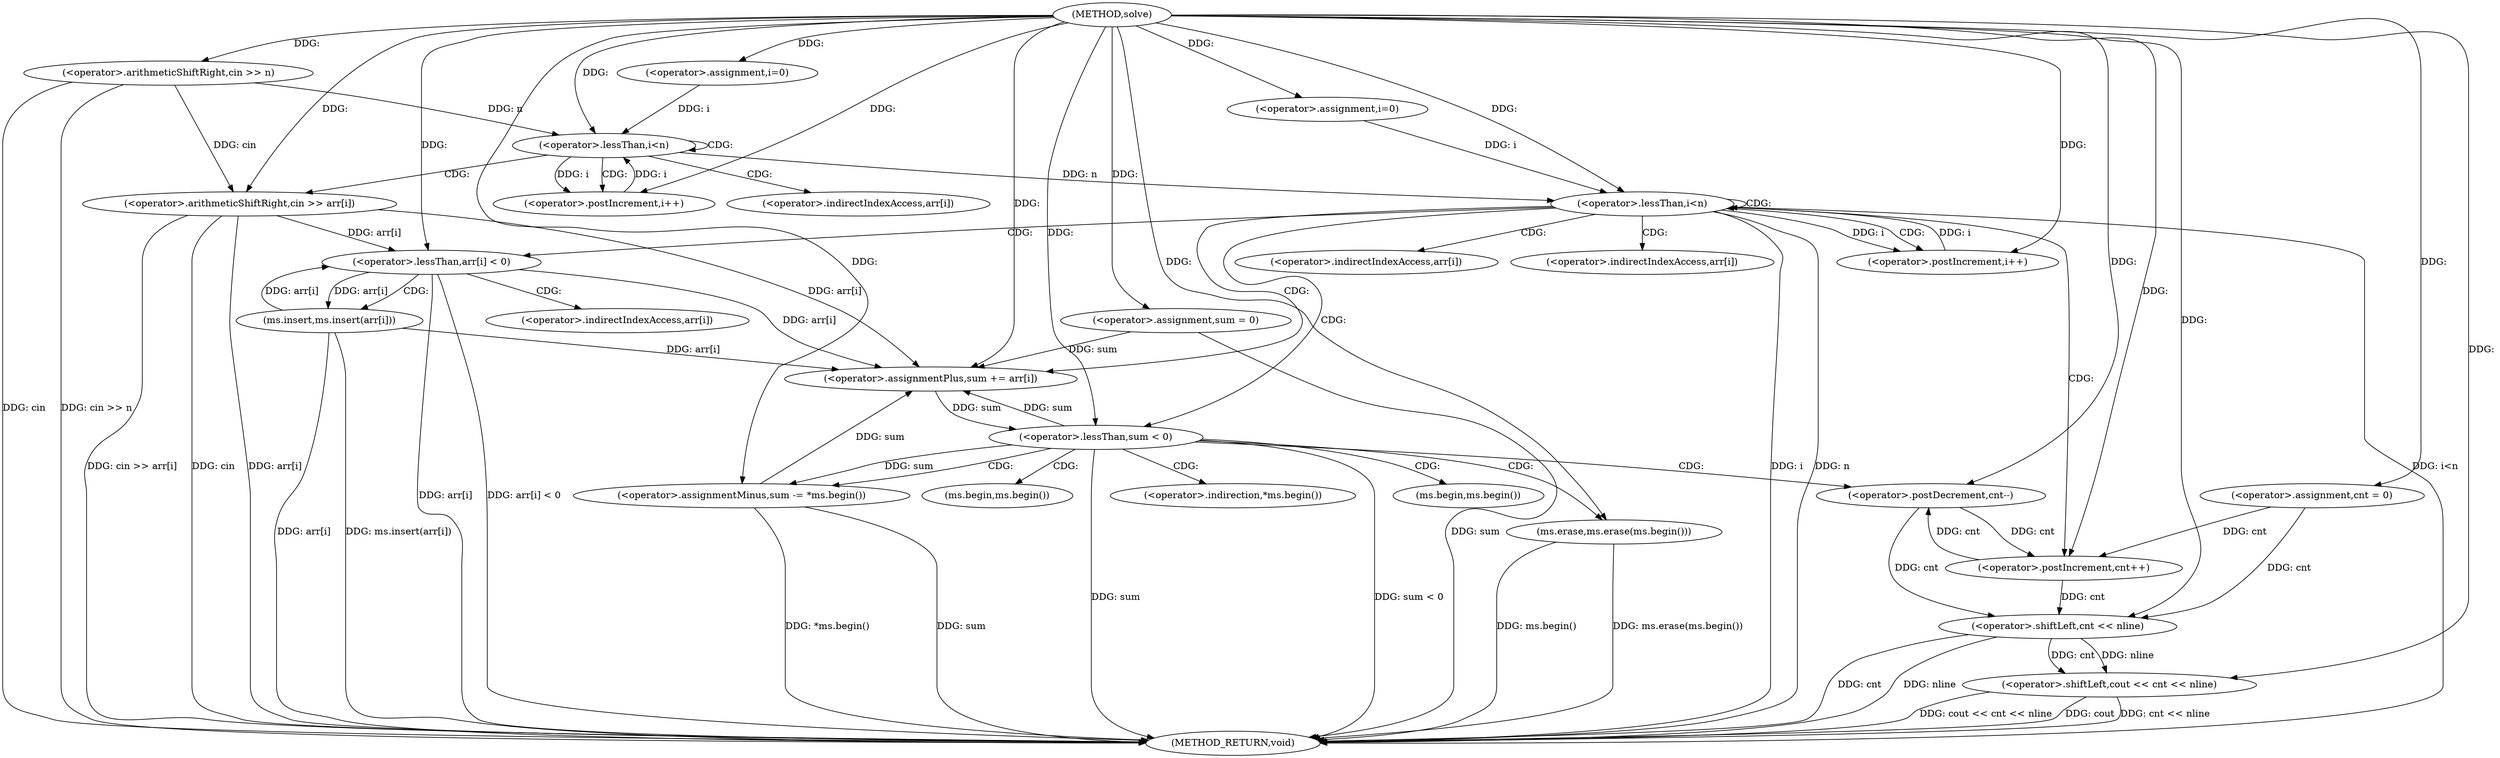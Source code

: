 digraph "solve" {  
"1000344" [label = "(METHOD,solve)" ]
"1000422" [label = "(METHOD_RETURN,void)" ]
"1000347" [label = "(<operator>.arithmeticShiftRight,cin >> n)" ]
"1000368" [label = "(<operator>.assignment,sum = 0)" ]
"1000372" [label = "(<operator>.assignment,cnt = 0)" ]
"1000417" [label = "(<operator>.shiftLeft,cout << cnt << nline)" ]
"1000353" [label = "(<operator>.assignment,i=0)" ]
"1000356" [label = "(<operator>.lessThan,i<n)" ]
"1000359" [label = "(<operator>.postIncrement,i++)" ]
"1000378" [label = "(<operator>.assignment,i=0)" ]
"1000381" [label = "(<operator>.lessThan,i<n)" ]
"1000384" [label = "(<operator>.postIncrement,i++)" ]
"1000362" [label = "(<operator>.arithmeticShiftRight,cin >> arr[i])" ]
"1000387" [label = "(<operator>.assignmentPlus,sum += arr[i])" ]
"1000392" [label = "(<operator>.postIncrement,cnt++)" ]
"1000419" [label = "(<operator>.shiftLeft,cnt << nline)" ]
"1000395" [label = "(<operator>.lessThan,arr[i] < 0)" ]
"1000400" [label = "(ms.insert,ms.insert(arr[i]))" ]
"1000405" [label = "(<operator>.lessThan,sum < 0)" ]
"1000409" [label = "(<operator>.assignmentMinus,sum -= *ms.begin())" ]
"1000413" [label = "(ms.erase,ms.erase(ms.begin()))" ]
"1000415" [label = "(<operator>.postDecrement,cnt--)" ]
"1000364" [label = "(<operator>.indirectIndexAccess,arr[i])" ]
"1000389" [label = "(<operator>.indirectIndexAccess,arr[i])" ]
"1000396" [label = "(<operator>.indirectIndexAccess,arr[i])" ]
"1000401" [label = "(<operator>.indirectIndexAccess,arr[i])" ]
"1000411" [label = "(<operator>.indirection,*ms.begin())" ]
"1000414" [label = "(ms.begin,ms.begin())" ]
"1000412" [label = "(ms.begin,ms.begin())" ]
  "1000347" -> "1000422"  [ label = "DDG: cin"] 
  "1000347" -> "1000422"  [ label = "DDG: cin >> n"] 
  "1000368" -> "1000422"  [ label = "DDG: sum"] 
  "1000381" -> "1000422"  [ label = "DDG: i"] 
  "1000381" -> "1000422"  [ label = "DDG: n"] 
  "1000381" -> "1000422"  [ label = "DDG: i<n"] 
  "1000419" -> "1000422"  [ label = "DDG: cnt"] 
  "1000417" -> "1000422"  [ label = "DDG: cnt << nline"] 
  "1000417" -> "1000422"  [ label = "DDG: cout << cnt << nline"] 
  "1000395" -> "1000422"  [ label = "DDG: arr[i]"] 
  "1000395" -> "1000422"  [ label = "DDG: arr[i] < 0"] 
  "1000400" -> "1000422"  [ label = "DDG: arr[i]"] 
  "1000400" -> "1000422"  [ label = "DDG: ms.insert(arr[i])"] 
  "1000405" -> "1000422"  [ label = "DDG: sum"] 
  "1000405" -> "1000422"  [ label = "DDG: sum < 0"] 
  "1000409" -> "1000422"  [ label = "DDG: sum"] 
  "1000409" -> "1000422"  [ label = "DDG: *ms.begin()"] 
  "1000413" -> "1000422"  [ label = "DDG: ms.begin()"] 
  "1000413" -> "1000422"  [ label = "DDG: ms.erase(ms.begin())"] 
  "1000362" -> "1000422"  [ label = "DDG: cin"] 
  "1000362" -> "1000422"  [ label = "DDG: arr[i]"] 
  "1000362" -> "1000422"  [ label = "DDG: cin >> arr[i]"] 
  "1000419" -> "1000422"  [ label = "DDG: nline"] 
  "1000417" -> "1000422"  [ label = "DDG: cout"] 
  "1000344" -> "1000368"  [ label = "DDG: "] 
  "1000344" -> "1000372"  [ label = "DDG: "] 
  "1000344" -> "1000347"  [ label = "DDG: "] 
  "1000344" -> "1000353"  [ label = "DDG: "] 
  "1000344" -> "1000378"  [ label = "DDG: "] 
  "1000344" -> "1000417"  [ label = "DDG: "] 
  "1000419" -> "1000417"  [ label = "DDG: cnt"] 
  "1000419" -> "1000417"  [ label = "DDG: nline"] 
  "1000353" -> "1000356"  [ label = "DDG: i"] 
  "1000359" -> "1000356"  [ label = "DDG: i"] 
  "1000344" -> "1000356"  [ label = "DDG: "] 
  "1000347" -> "1000356"  [ label = "DDG: n"] 
  "1000356" -> "1000359"  [ label = "DDG: i"] 
  "1000344" -> "1000359"  [ label = "DDG: "] 
  "1000378" -> "1000381"  [ label = "DDG: i"] 
  "1000384" -> "1000381"  [ label = "DDG: i"] 
  "1000344" -> "1000381"  [ label = "DDG: "] 
  "1000356" -> "1000381"  [ label = "DDG: n"] 
  "1000381" -> "1000384"  [ label = "DDG: i"] 
  "1000344" -> "1000384"  [ label = "DDG: "] 
  "1000395" -> "1000387"  [ label = "DDG: arr[i]"] 
  "1000400" -> "1000387"  [ label = "DDG: arr[i]"] 
  "1000362" -> "1000387"  [ label = "DDG: arr[i]"] 
  "1000372" -> "1000419"  [ label = "DDG: cnt"] 
  "1000392" -> "1000419"  [ label = "DDG: cnt"] 
  "1000415" -> "1000419"  [ label = "DDG: cnt"] 
  "1000344" -> "1000419"  [ label = "DDG: "] 
  "1000347" -> "1000362"  [ label = "DDG: cin"] 
  "1000344" -> "1000362"  [ label = "DDG: "] 
  "1000368" -> "1000387"  [ label = "DDG: sum"] 
  "1000405" -> "1000387"  [ label = "DDG: sum"] 
  "1000409" -> "1000387"  [ label = "DDG: sum"] 
  "1000344" -> "1000387"  [ label = "DDG: "] 
  "1000372" -> "1000392"  [ label = "DDG: cnt"] 
  "1000415" -> "1000392"  [ label = "DDG: cnt"] 
  "1000344" -> "1000392"  [ label = "DDG: "] 
  "1000400" -> "1000395"  [ label = "DDG: arr[i]"] 
  "1000362" -> "1000395"  [ label = "DDG: arr[i]"] 
  "1000344" -> "1000395"  [ label = "DDG: "] 
  "1000395" -> "1000400"  [ label = "DDG: arr[i]"] 
  "1000387" -> "1000405"  [ label = "DDG: sum"] 
  "1000344" -> "1000405"  [ label = "DDG: "] 
  "1000405" -> "1000409"  [ label = "DDG: sum"] 
  "1000344" -> "1000409"  [ label = "DDG: "] 
  "1000344" -> "1000413"  [ label = "DDG: "] 
  "1000392" -> "1000415"  [ label = "DDG: cnt"] 
  "1000344" -> "1000415"  [ label = "DDG: "] 
  "1000356" -> "1000356"  [ label = "CDG: "] 
  "1000356" -> "1000362"  [ label = "CDG: "] 
  "1000356" -> "1000359"  [ label = "CDG: "] 
  "1000356" -> "1000364"  [ label = "CDG: "] 
  "1000381" -> "1000405"  [ label = "CDG: "] 
  "1000381" -> "1000389"  [ label = "CDG: "] 
  "1000381" -> "1000387"  [ label = "CDG: "] 
  "1000381" -> "1000396"  [ label = "CDG: "] 
  "1000381" -> "1000395"  [ label = "CDG: "] 
  "1000381" -> "1000381"  [ label = "CDG: "] 
  "1000381" -> "1000392"  [ label = "CDG: "] 
  "1000381" -> "1000384"  [ label = "CDG: "] 
  "1000395" -> "1000401"  [ label = "CDG: "] 
  "1000395" -> "1000400"  [ label = "CDG: "] 
  "1000405" -> "1000414"  [ label = "CDG: "] 
  "1000405" -> "1000413"  [ label = "CDG: "] 
  "1000405" -> "1000412"  [ label = "CDG: "] 
  "1000405" -> "1000409"  [ label = "CDG: "] 
  "1000405" -> "1000415"  [ label = "CDG: "] 
  "1000405" -> "1000411"  [ label = "CDG: "] 
}
